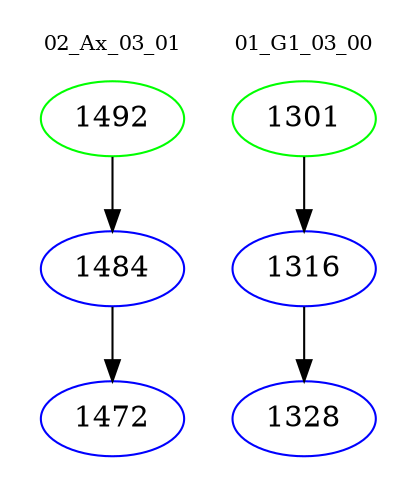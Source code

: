 digraph{
subgraph cluster_0 {
color = white
label = "02_Ax_03_01";
fontsize=10;
T0_1492 [label="1492", color="green"]
T0_1492 -> T0_1484 [color="black"]
T0_1484 [label="1484", color="blue"]
T0_1484 -> T0_1472 [color="black"]
T0_1472 [label="1472", color="blue"]
}
subgraph cluster_1 {
color = white
label = "01_G1_03_00";
fontsize=10;
T1_1301 [label="1301", color="green"]
T1_1301 -> T1_1316 [color="black"]
T1_1316 [label="1316", color="blue"]
T1_1316 -> T1_1328 [color="black"]
T1_1328 [label="1328", color="blue"]
}
}
